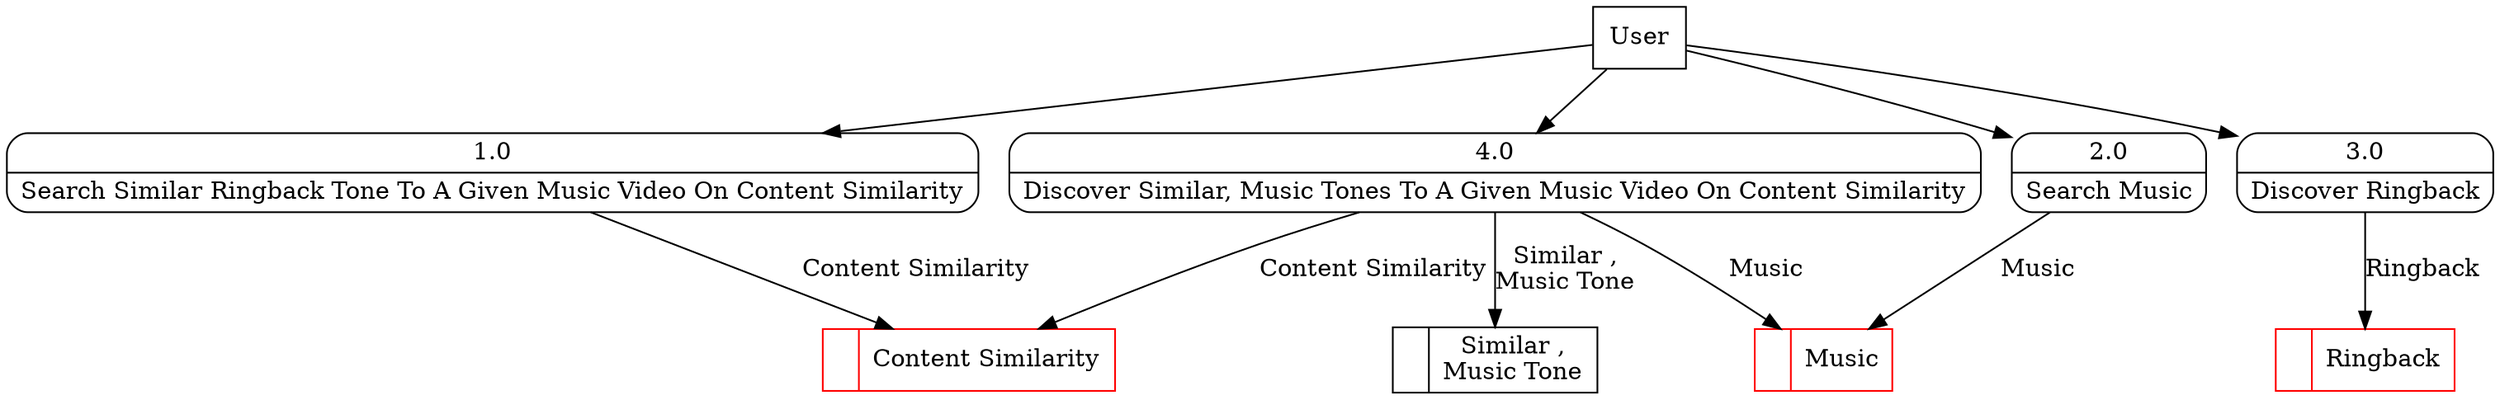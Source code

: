 digraph dfd2{ 
node[shape=record]
200 [label="<f0>  |<f1> Content Similarity " color=red];
201 [label="<f0>  |<f1> Music " color=red];
202 [label="<f0>  |<f1> Ringback " color=red];
203 [label="<f0>  |<f1> Similar ,\nMusic Tone " ];
204 [label="User" shape=box];
205 [label="{<f0> 1.0|<f1> Search Similar Ringback Tone To A Given Music Video On Content Similarity }" shape=Mrecord];
206 [label="{<f0> 2.0|<f1> Search Music }" shape=Mrecord];
207 [label="{<f0> 3.0|<f1> Discover Ringback }" shape=Mrecord];
208 [label="{<f0> 4.0|<f1> Discover Similar, Music Tones To A Given Music Video On Content Similarity }" shape=Mrecord];
204 -> 205
204 -> 206
204 -> 207
204 -> 208
205 -> 200 [label="Content Similarity"]
206 -> 201 [label="Music"]
207 -> 202 [label="Ringback"]
208 -> 203 [label="Similar ,\nMusic Tone"]
208 -> 200 [label="Content Similarity"]
208 -> 201 [label="Music"]
}